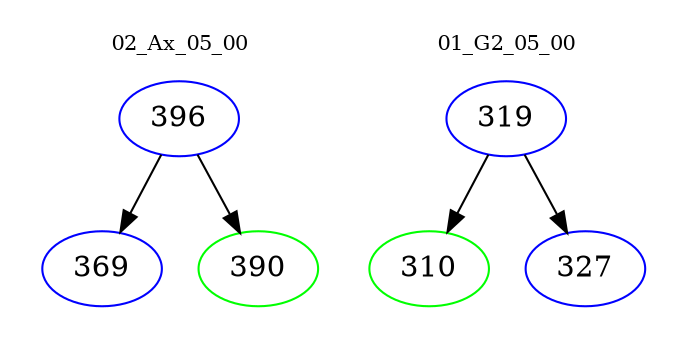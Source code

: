 digraph{
subgraph cluster_0 {
color = white
label = "02_Ax_05_00";
fontsize=10;
T0_396 [label="396", color="blue"]
T0_396 -> T0_369 [color="black"]
T0_369 [label="369", color="blue"]
T0_396 -> T0_390 [color="black"]
T0_390 [label="390", color="green"]
}
subgraph cluster_1 {
color = white
label = "01_G2_05_00";
fontsize=10;
T1_319 [label="319", color="blue"]
T1_319 -> T1_310 [color="black"]
T1_310 [label="310", color="green"]
T1_319 -> T1_327 [color="black"]
T1_327 [label="327", color="blue"]
}
}
